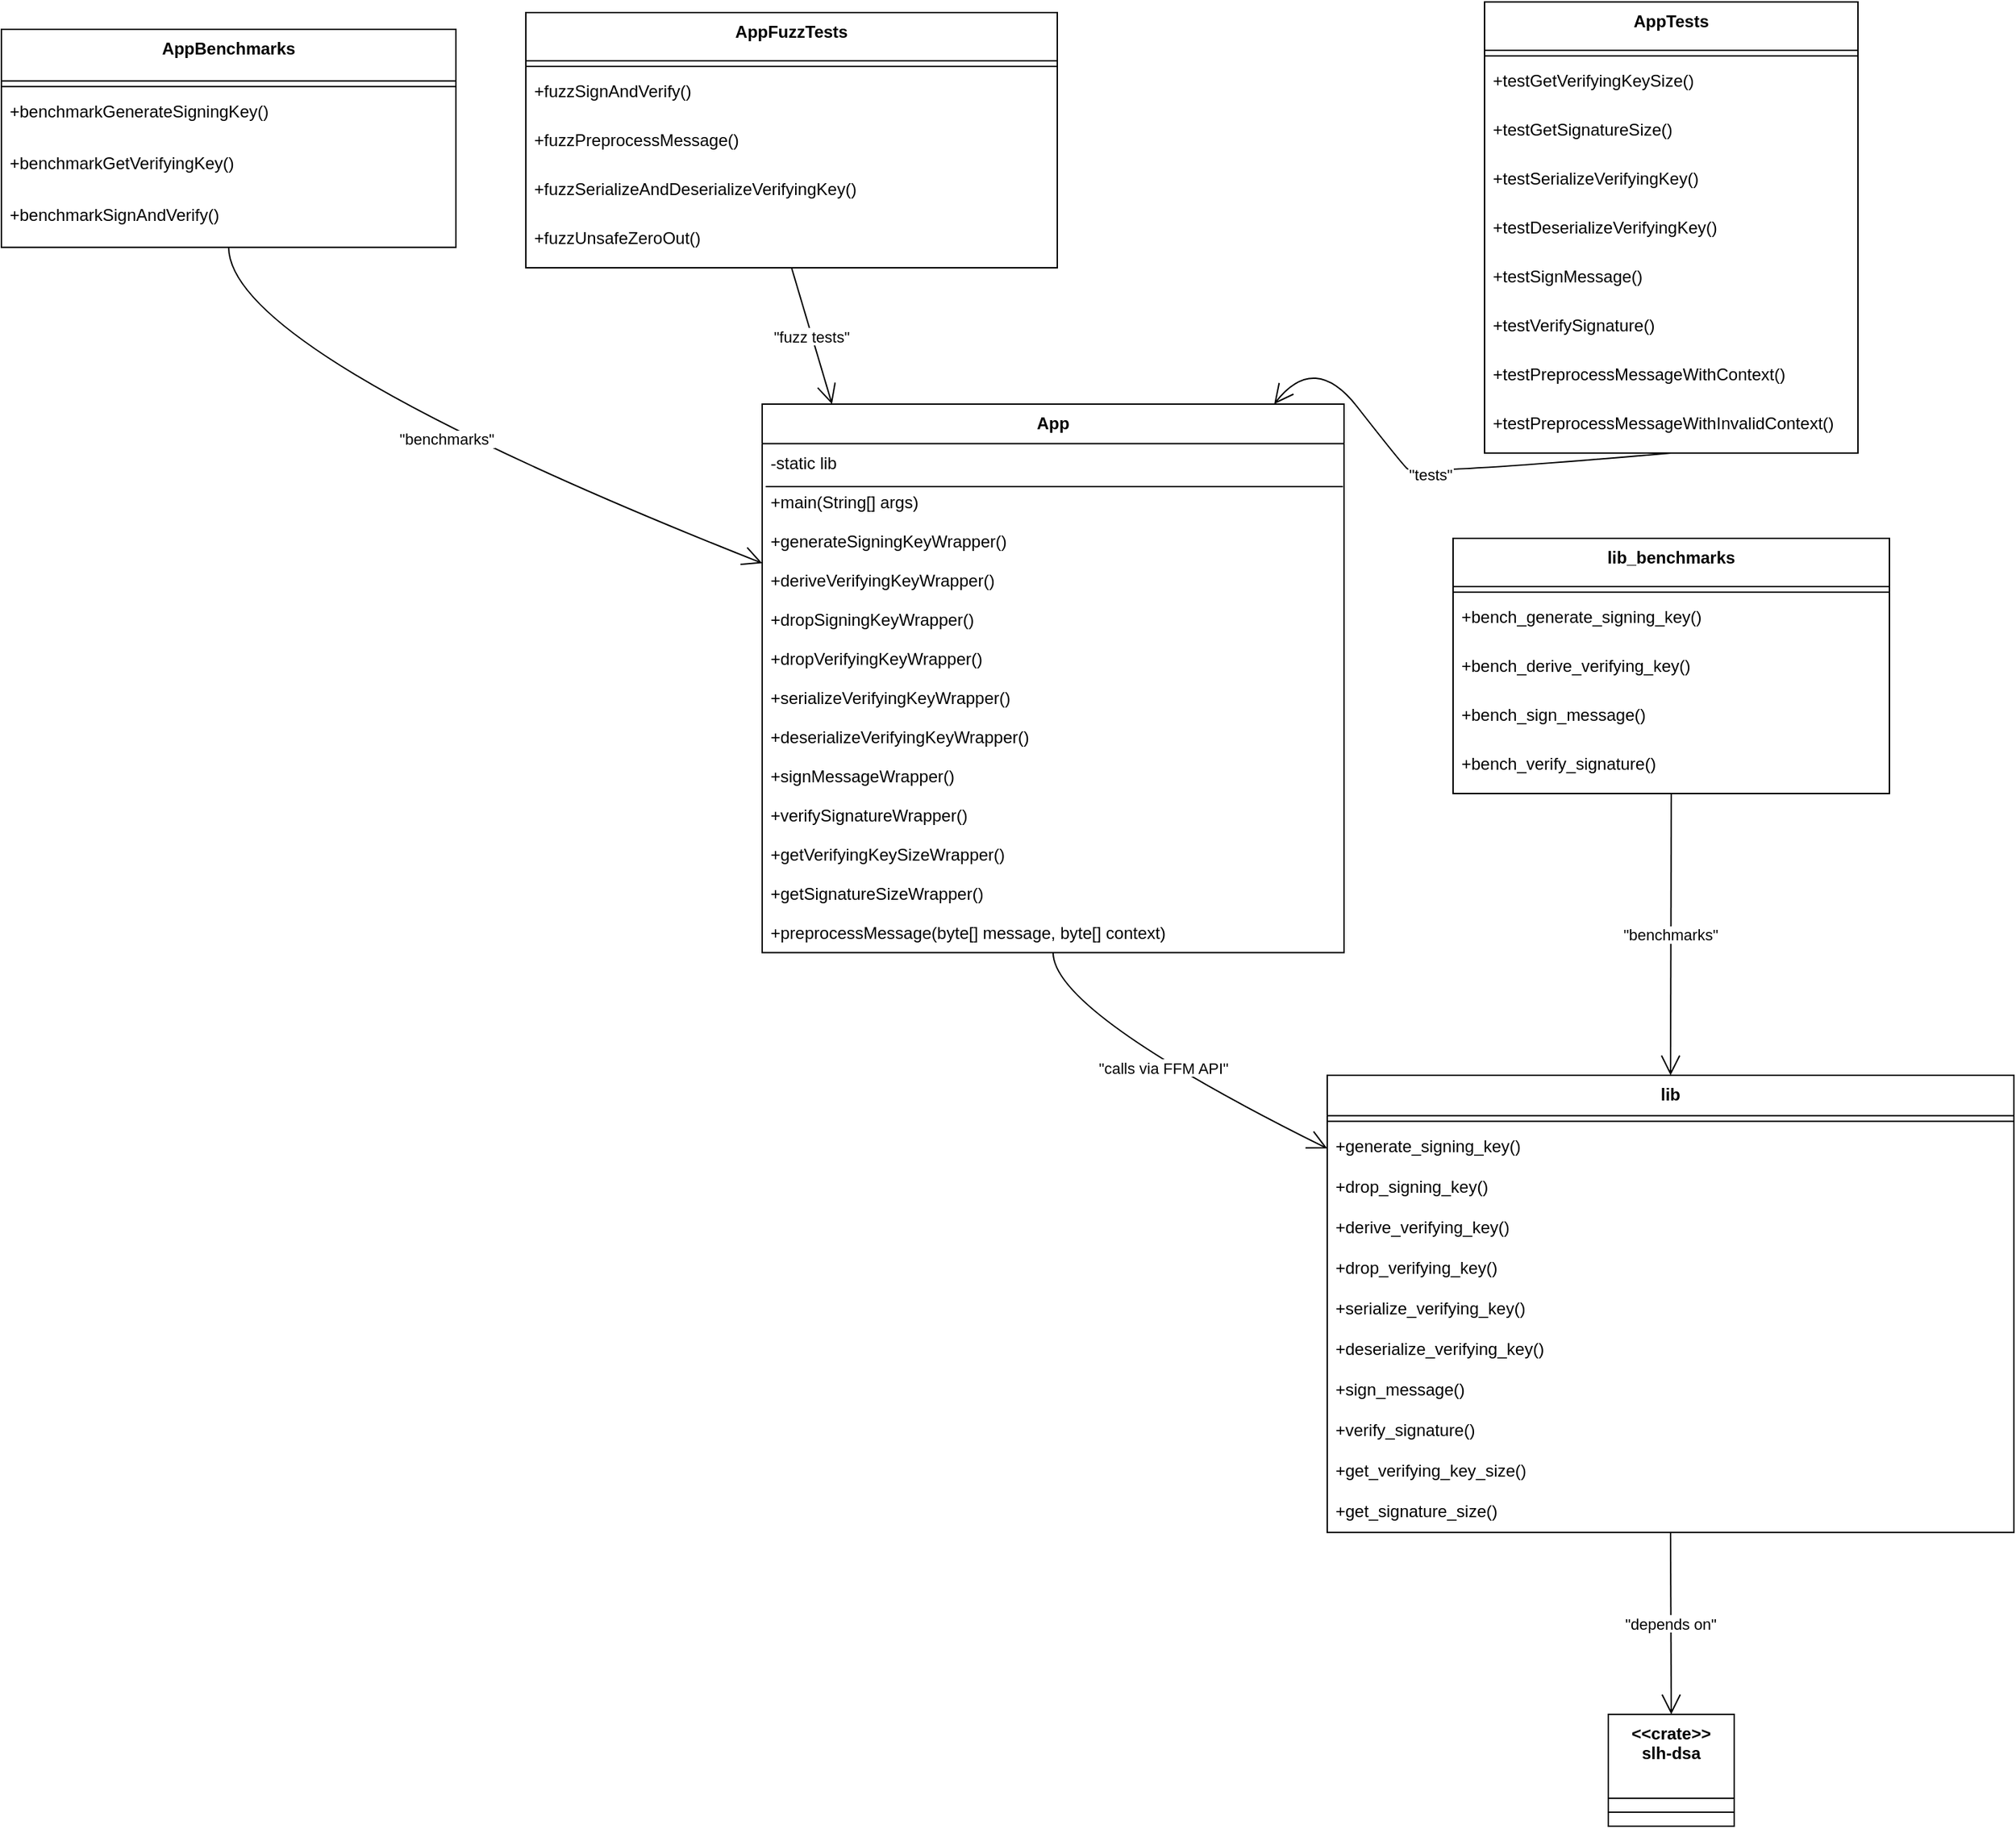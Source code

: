 <mxfile version="26.2.2">
  <diagram name="Page-1" id="TSsbA9AKXv83c0_6Ykkf">
    <mxGraphModel dx="1245" dy="459" grid="1" gridSize="10" guides="1" tooltips="1" connect="1" arrows="1" fold="1" page="1" pageScale="1" pageWidth="1100" pageHeight="850" math="0" shadow="0">
      <root>
        <mxCell id="0" />
        <mxCell id="1" parent="0" />
        <mxCell id="jfEUEwOTasCLLNu_lcaH-1" value="lib" style="swimlane;fontStyle=1;align=center;verticalAlign=top;childLayout=stackLayout;horizontal=1;startSize=28.923;horizontalStack=0;resizeParent=1;resizeParentMax=0;resizeLast=0;collapsible=0;marginBottom=0;" vertex="1" parent="1">
          <mxGeometry x="968" y="789" width="491" height="326.923" as="geometry" />
        </mxCell>
        <mxCell id="jfEUEwOTasCLLNu_lcaH-4" style="line;strokeWidth=1;fillColor=none;align=left;verticalAlign=middle;spacingTop=-1;spacingLeft=3;spacingRight=3;rotatable=0;labelPosition=right;points=[];portConstraint=eastwest;strokeColor=inherit;" vertex="1" parent="jfEUEwOTasCLLNu_lcaH-1">
          <mxGeometry y="28.923" width="491" height="8" as="geometry" />
        </mxCell>
        <mxCell id="jfEUEwOTasCLLNu_lcaH-5" value="+generate_signing_key()" style="text;strokeColor=none;fillColor=none;align=left;verticalAlign=top;spacingLeft=4;spacingRight=4;overflow=hidden;rotatable=0;points=[[0,0.5],[1,0.5]];portConstraint=eastwest;" vertex="1" parent="jfEUEwOTasCLLNu_lcaH-1">
          <mxGeometry y="36.923" width="491" height="29" as="geometry" />
        </mxCell>
        <mxCell id="jfEUEwOTasCLLNu_lcaH-6" value="+drop_signing_key()" style="text;strokeColor=none;fillColor=none;align=left;verticalAlign=top;spacingLeft=4;spacingRight=4;overflow=hidden;rotatable=0;points=[[0,0.5],[1,0.5]];portConstraint=eastwest;" vertex="1" parent="jfEUEwOTasCLLNu_lcaH-1">
          <mxGeometry y="65.923" width="491" height="29" as="geometry" />
        </mxCell>
        <mxCell id="jfEUEwOTasCLLNu_lcaH-7" value="+derive_verifying_key()" style="text;strokeColor=none;fillColor=none;align=left;verticalAlign=top;spacingLeft=4;spacingRight=4;overflow=hidden;rotatable=0;points=[[0,0.5],[1,0.5]];portConstraint=eastwest;" vertex="1" parent="jfEUEwOTasCLLNu_lcaH-1">
          <mxGeometry y="94.923" width="491" height="29" as="geometry" />
        </mxCell>
        <mxCell id="jfEUEwOTasCLLNu_lcaH-8" value="+drop_verifying_key()" style="text;strokeColor=none;fillColor=none;align=left;verticalAlign=top;spacingLeft=4;spacingRight=4;overflow=hidden;rotatable=0;points=[[0,0.5],[1,0.5]];portConstraint=eastwest;" vertex="1" parent="jfEUEwOTasCLLNu_lcaH-1">
          <mxGeometry y="123.923" width="491" height="29" as="geometry" />
        </mxCell>
        <mxCell id="jfEUEwOTasCLLNu_lcaH-9" value="+serialize_verifying_key()" style="text;strokeColor=none;fillColor=none;align=left;verticalAlign=top;spacingLeft=4;spacingRight=4;overflow=hidden;rotatable=0;points=[[0,0.5],[1,0.5]];portConstraint=eastwest;" vertex="1" parent="jfEUEwOTasCLLNu_lcaH-1">
          <mxGeometry y="152.923" width="491" height="29" as="geometry" />
        </mxCell>
        <mxCell id="jfEUEwOTasCLLNu_lcaH-10" value="+deserialize_verifying_key()" style="text;strokeColor=none;fillColor=none;align=left;verticalAlign=top;spacingLeft=4;spacingRight=4;overflow=hidden;rotatable=0;points=[[0,0.5],[1,0.5]];portConstraint=eastwest;" vertex="1" parent="jfEUEwOTasCLLNu_lcaH-1">
          <mxGeometry y="181.923" width="491" height="29" as="geometry" />
        </mxCell>
        <mxCell id="jfEUEwOTasCLLNu_lcaH-11" value="+sign_message()" style="text;strokeColor=none;fillColor=none;align=left;verticalAlign=top;spacingLeft=4;spacingRight=4;overflow=hidden;rotatable=0;points=[[0,0.5],[1,0.5]];portConstraint=eastwest;" vertex="1" parent="jfEUEwOTasCLLNu_lcaH-1">
          <mxGeometry y="210.923" width="491" height="29" as="geometry" />
        </mxCell>
        <mxCell id="jfEUEwOTasCLLNu_lcaH-12" value="+verify_signature()" style="text;strokeColor=none;fillColor=none;align=left;verticalAlign=top;spacingLeft=4;spacingRight=4;overflow=hidden;rotatable=0;points=[[0,0.5],[1,0.5]];portConstraint=eastwest;" vertex="1" parent="jfEUEwOTasCLLNu_lcaH-1">
          <mxGeometry y="239.923" width="491" height="29" as="geometry" />
        </mxCell>
        <mxCell id="jfEUEwOTasCLLNu_lcaH-13" value="+get_verifying_key_size()" style="text;strokeColor=none;fillColor=none;align=left;verticalAlign=top;spacingLeft=4;spacingRight=4;overflow=hidden;rotatable=0;points=[[0,0.5],[1,0.5]];portConstraint=eastwest;" vertex="1" parent="jfEUEwOTasCLLNu_lcaH-1">
          <mxGeometry y="268.923" width="491" height="29" as="geometry" />
        </mxCell>
        <mxCell id="jfEUEwOTasCLLNu_lcaH-14" value="+get_signature_size()" style="text;strokeColor=none;fillColor=none;align=left;verticalAlign=top;spacingLeft=4;spacingRight=4;overflow=hidden;rotatable=0;points=[[0,0.5],[1,0.5]];portConstraint=eastwest;" vertex="1" parent="jfEUEwOTasCLLNu_lcaH-1">
          <mxGeometry y="297.923" width="491" height="29" as="geometry" />
        </mxCell>
        <mxCell id="jfEUEwOTasCLLNu_lcaH-15" value="lib_benchmarks" style="swimlane;fontStyle=1;align=center;verticalAlign=top;childLayout=stackLayout;horizontal=1;startSize=34.545;horizontalStack=0;resizeParent=1;resizeParentMax=0;resizeLast=0;collapsible=0;marginBottom=0;" vertex="1" parent="1">
          <mxGeometry x="1058" y="405" width="312" height="182.545" as="geometry" />
        </mxCell>
        <mxCell id="jfEUEwOTasCLLNu_lcaH-16" style="line;strokeWidth=1;fillColor=none;align=left;verticalAlign=middle;spacingTop=-1;spacingLeft=3;spacingRight=3;rotatable=0;labelPosition=right;points=[];portConstraint=eastwest;strokeColor=inherit;" vertex="1" parent="jfEUEwOTasCLLNu_lcaH-15">
          <mxGeometry y="34.545" width="312" height="8" as="geometry" />
        </mxCell>
        <mxCell id="jfEUEwOTasCLLNu_lcaH-17" value="+bench_generate_signing_key()" style="text;strokeColor=none;fillColor=none;align=left;verticalAlign=top;spacingLeft=4;spacingRight=4;overflow=hidden;rotatable=0;points=[[0,0.5],[1,0.5]];portConstraint=eastwest;" vertex="1" parent="jfEUEwOTasCLLNu_lcaH-15">
          <mxGeometry y="42.545" width="312" height="35" as="geometry" />
        </mxCell>
        <mxCell id="jfEUEwOTasCLLNu_lcaH-18" value="+bench_derive_verifying_key()" style="text;strokeColor=none;fillColor=none;align=left;verticalAlign=top;spacingLeft=4;spacingRight=4;overflow=hidden;rotatable=0;points=[[0,0.5],[1,0.5]];portConstraint=eastwest;" vertex="1" parent="jfEUEwOTasCLLNu_lcaH-15">
          <mxGeometry y="77.545" width="312" height="35" as="geometry" />
        </mxCell>
        <mxCell id="jfEUEwOTasCLLNu_lcaH-19" value="+bench_sign_message()" style="text;strokeColor=none;fillColor=none;align=left;verticalAlign=top;spacingLeft=4;spacingRight=4;overflow=hidden;rotatable=0;points=[[0,0.5],[1,0.5]];portConstraint=eastwest;" vertex="1" parent="jfEUEwOTasCLLNu_lcaH-15">
          <mxGeometry y="112.545" width="312" height="35" as="geometry" />
        </mxCell>
        <mxCell id="jfEUEwOTasCLLNu_lcaH-20" value="+bench_verify_signature()" style="text;strokeColor=none;fillColor=none;align=left;verticalAlign=top;spacingLeft=4;spacingRight=4;overflow=hidden;rotatable=0;points=[[0,0.5],[1,0.5]];portConstraint=eastwest;" vertex="1" parent="jfEUEwOTasCLLNu_lcaH-15">
          <mxGeometry y="147.545" width="312" height="35" as="geometry" />
        </mxCell>
        <mxCell id="jfEUEwOTasCLLNu_lcaH-21" value="App" style="swimlane;fontStyle=1;align=center;verticalAlign=top;childLayout=stackLayout;horizontal=1;startSize=28.296;horizontalStack=0;resizeParent=1;resizeParentMax=0;resizeLast=0;collapsible=0;marginBottom=0;" vertex="1" parent="1">
          <mxGeometry x="564" y="309" width="416" height="392.296" as="geometry" />
        </mxCell>
        <mxCell id="jfEUEwOTasCLLNu_lcaH-68" value="-static lib" style="text;strokeColor=none;fillColor=none;align=left;verticalAlign=top;spacingLeft=4;spacingRight=4;overflow=hidden;rotatable=0;points=[[0,0.5],[1,0.5]];portConstraint=eastwest;" vertex="1" parent="jfEUEwOTasCLLNu_lcaH-21">
          <mxGeometry y="28.296" width="416" height="28" as="geometry" />
        </mxCell>
        <mxCell id="jfEUEwOTasCLLNu_lcaH-23" value="+main(String[] args)" style="text;strokeColor=none;fillColor=none;align=left;verticalAlign=top;spacingLeft=4;spacingRight=4;overflow=hidden;rotatable=0;points=[[0,0.5],[1,0.5]];portConstraint=eastwest;" vertex="1" parent="jfEUEwOTasCLLNu_lcaH-21">
          <mxGeometry y="56.296" width="416" height="28" as="geometry" />
        </mxCell>
        <mxCell id="jfEUEwOTasCLLNu_lcaH-24" value="+generateSigningKeyWrapper()" style="text;strokeColor=none;fillColor=none;align=left;verticalAlign=top;spacingLeft=4;spacingRight=4;overflow=hidden;rotatable=0;points=[[0,0.5],[1,0.5]];portConstraint=eastwest;" vertex="1" parent="jfEUEwOTasCLLNu_lcaH-21">
          <mxGeometry y="84.296" width="416" height="28" as="geometry" />
        </mxCell>
        <mxCell id="jfEUEwOTasCLLNu_lcaH-25" value="+deriveVerifyingKeyWrapper()" style="text;strokeColor=none;fillColor=none;align=left;verticalAlign=top;spacingLeft=4;spacingRight=4;overflow=hidden;rotatable=0;points=[[0,0.5],[1,0.5]];portConstraint=eastwest;" vertex="1" parent="jfEUEwOTasCLLNu_lcaH-21">
          <mxGeometry y="112.296" width="416" height="28" as="geometry" />
        </mxCell>
        <mxCell id="jfEUEwOTasCLLNu_lcaH-26" value="+dropSigningKeyWrapper()" style="text;strokeColor=none;fillColor=none;align=left;verticalAlign=top;spacingLeft=4;spacingRight=4;overflow=hidden;rotatable=0;points=[[0,0.5],[1,0.5]];portConstraint=eastwest;" vertex="1" parent="jfEUEwOTasCLLNu_lcaH-21">
          <mxGeometry y="140.296" width="416" height="28" as="geometry" />
        </mxCell>
        <mxCell id="jfEUEwOTasCLLNu_lcaH-27" value="+dropVerifyingKeyWrapper()" style="text;strokeColor=none;fillColor=none;align=left;verticalAlign=top;spacingLeft=4;spacingRight=4;overflow=hidden;rotatable=0;points=[[0,0.5],[1,0.5]];portConstraint=eastwest;" vertex="1" parent="jfEUEwOTasCLLNu_lcaH-21">
          <mxGeometry y="168.296" width="416" height="28" as="geometry" />
        </mxCell>
        <mxCell id="jfEUEwOTasCLLNu_lcaH-28" value="+serializeVerifyingKeyWrapper()" style="text;strokeColor=none;fillColor=none;align=left;verticalAlign=top;spacingLeft=4;spacingRight=4;overflow=hidden;rotatable=0;points=[[0,0.5],[1,0.5]];portConstraint=eastwest;" vertex="1" parent="jfEUEwOTasCLLNu_lcaH-21">
          <mxGeometry y="196.296" width="416" height="28" as="geometry" />
        </mxCell>
        <mxCell id="jfEUEwOTasCLLNu_lcaH-29" value="+deserializeVerifyingKeyWrapper()" style="text;strokeColor=none;fillColor=none;align=left;verticalAlign=top;spacingLeft=4;spacingRight=4;overflow=hidden;rotatable=0;points=[[0,0.5],[1,0.5]];portConstraint=eastwest;" vertex="1" parent="jfEUEwOTasCLLNu_lcaH-21">
          <mxGeometry y="224.296" width="416" height="28" as="geometry" />
        </mxCell>
        <mxCell id="jfEUEwOTasCLLNu_lcaH-30" value="+signMessageWrapper()" style="text;strokeColor=none;fillColor=none;align=left;verticalAlign=top;spacingLeft=4;spacingRight=4;overflow=hidden;rotatable=0;points=[[0,0.5],[1,0.5]];portConstraint=eastwest;" vertex="1" parent="jfEUEwOTasCLLNu_lcaH-21">
          <mxGeometry y="252.296" width="416" height="28" as="geometry" />
        </mxCell>
        <mxCell id="jfEUEwOTasCLLNu_lcaH-31" value="+verifySignatureWrapper()" style="text;strokeColor=none;fillColor=none;align=left;verticalAlign=top;spacingLeft=4;spacingRight=4;overflow=hidden;rotatable=0;points=[[0,0.5],[1,0.5]];portConstraint=eastwest;" vertex="1" parent="jfEUEwOTasCLLNu_lcaH-21">
          <mxGeometry y="280.296" width="416" height="28" as="geometry" />
        </mxCell>
        <mxCell id="jfEUEwOTasCLLNu_lcaH-32" value="+getVerifyingKeySizeWrapper()" style="text;strokeColor=none;fillColor=none;align=left;verticalAlign=top;spacingLeft=4;spacingRight=4;overflow=hidden;rotatable=0;points=[[0,0.5],[1,0.5]];portConstraint=eastwest;" vertex="1" parent="jfEUEwOTasCLLNu_lcaH-21">
          <mxGeometry y="308.296" width="416" height="28" as="geometry" />
        </mxCell>
        <mxCell id="jfEUEwOTasCLLNu_lcaH-33" value="+getSignatureSizeWrapper()" style="text;strokeColor=none;fillColor=none;align=left;verticalAlign=top;spacingLeft=4;spacingRight=4;overflow=hidden;rotatable=0;points=[[0,0.5],[1,0.5]];portConstraint=eastwest;" vertex="1" parent="jfEUEwOTasCLLNu_lcaH-21">
          <mxGeometry y="336.296" width="416" height="28" as="geometry" />
        </mxCell>
        <mxCell id="jfEUEwOTasCLLNu_lcaH-34" value="+preprocessMessage(byte[] message, byte[] context)" style="text;strokeColor=none;fillColor=none;align=left;verticalAlign=top;spacingLeft=4;spacingRight=4;overflow=hidden;rotatable=0;points=[[0,0.5],[1,0.5]];portConstraint=eastwest;" vertex="1" parent="jfEUEwOTasCLLNu_lcaH-21">
          <mxGeometry y="364.296" width="416" height="28" as="geometry" />
        </mxCell>
        <mxCell id="jfEUEwOTasCLLNu_lcaH-69" value="" style="endArrow=none;html=1;rounded=0;exitX=0.006;exitY=0.097;exitDx=0;exitDy=0;exitPerimeter=0;entryX=0.998;entryY=0.097;entryDx=0;entryDy=0;entryPerimeter=0;" edge="1" parent="jfEUEwOTasCLLNu_lcaH-21" source="jfEUEwOTasCLLNu_lcaH-23" target="jfEUEwOTasCLLNu_lcaH-23">
          <mxGeometry width="50" height="50" relative="1" as="geometry">
            <mxPoint x="216" y="51" as="sourcePoint" />
            <mxPoint x="266" y="1" as="targetPoint" />
          </mxGeometry>
        </mxCell>
        <mxCell id="jfEUEwOTasCLLNu_lcaH-35" value="AppBenchmarks" style="swimlane;fontStyle=1;align=center;verticalAlign=top;childLayout=stackLayout;horizontal=1;startSize=36.889;horizontalStack=0;resizeParent=1;resizeParentMax=0;resizeLast=0;collapsible=0;marginBottom=0;" vertex="1" parent="1">
          <mxGeometry x="20" y="41" width="325" height="155.889" as="geometry" />
        </mxCell>
        <mxCell id="jfEUEwOTasCLLNu_lcaH-36" style="line;strokeWidth=1;fillColor=none;align=left;verticalAlign=middle;spacingTop=-1;spacingLeft=3;spacingRight=3;rotatable=0;labelPosition=right;points=[];portConstraint=eastwest;strokeColor=inherit;" vertex="1" parent="jfEUEwOTasCLLNu_lcaH-35">
          <mxGeometry y="36.889" width="325" height="8" as="geometry" />
        </mxCell>
        <mxCell id="jfEUEwOTasCLLNu_lcaH-37" value="+benchmarkGenerateSigningKey()" style="text;strokeColor=none;fillColor=none;align=left;verticalAlign=top;spacingLeft=4;spacingRight=4;overflow=hidden;rotatable=0;points=[[0,0.5],[1,0.5]];portConstraint=eastwest;" vertex="1" parent="jfEUEwOTasCLLNu_lcaH-35">
          <mxGeometry y="44.889" width="325" height="37" as="geometry" />
        </mxCell>
        <mxCell id="jfEUEwOTasCLLNu_lcaH-38" value="+benchmarkGetVerifyingKey()" style="text;strokeColor=none;fillColor=none;align=left;verticalAlign=top;spacingLeft=4;spacingRight=4;overflow=hidden;rotatable=0;points=[[0,0.5],[1,0.5]];portConstraint=eastwest;" vertex="1" parent="jfEUEwOTasCLLNu_lcaH-35">
          <mxGeometry y="81.889" width="325" height="37" as="geometry" />
        </mxCell>
        <mxCell id="jfEUEwOTasCLLNu_lcaH-39" value="+benchmarkSignAndVerify()" style="text;strokeColor=none;fillColor=none;align=left;verticalAlign=top;spacingLeft=4;spacingRight=4;overflow=hidden;rotatable=0;points=[[0,0.5],[1,0.5]];portConstraint=eastwest;" vertex="1" parent="jfEUEwOTasCLLNu_lcaH-35">
          <mxGeometry y="118.889" width="325" height="37" as="geometry" />
        </mxCell>
        <mxCell id="jfEUEwOTasCLLNu_lcaH-40" value="AppFuzzTests" style="swimlane;fontStyle=1;align=center;verticalAlign=top;childLayout=stackLayout;horizontal=1;startSize=34.545;horizontalStack=0;resizeParent=1;resizeParentMax=0;resizeLast=0;collapsible=0;marginBottom=0;" vertex="1" parent="1">
          <mxGeometry x="395" y="29" width="380" height="182.545" as="geometry" />
        </mxCell>
        <mxCell id="jfEUEwOTasCLLNu_lcaH-41" style="line;strokeWidth=1;fillColor=none;align=left;verticalAlign=middle;spacingTop=-1;spacingLeft=3;spacingRight=3;rotatable=0;labelPosition=right;points=[];portConstraint=eastwest;strokeColor=inherit;" vertex="1" parent="jfEUEwOTasCLLNu_lcaH-40">
          <mxGeometry y="34.545" width="380" height="8" as="geometry" />
        </mxCell>
        <mxCell id="jfEUEwOTasCLLNu_lcaH-42" value="+fuzzSignAndVerify()" style="text;strokeColor=none;fillColor=none;align=left;verticalAlign=top;spacingLeft=4;spacingRight=4;overflow=hidden;rotatable=0;points=[[0,0.5],[1,0.5]];portConstraint=eastwest;" vertex="1" parent="jfEUEwOTasCLLNu_lcaH-40">
          <mxGeometry y="42.545" width="380" height="35" as="geometry" />
        </mxCell>
        <mxCell id="jfEUEwOTasCLLNu_lcaH-43" value="+fuzzPreprocessMessage()" style="text;strokeColor=none;fillColor=none;align=left;verticalAlign=top;spacingLeft=4;spacingRight=4;overflow=hidden;rotatable=0;points=[[0,0.5],[1,0.5]];portConstraint=eastwest;" vertex="1" parent="jfEUEwOTasCLLNu_lcaH-40">
          <mxGeometry y="77.545" width="380" height="35" as="geometry" />
        </mxCell>
        <mxCell id="jfEUEwOTasCLLNu_lcaH-44" value="+fuzzSerializeAndDeserializeVerifyingKey()" style="text;strokeColor=none;fillColor=none;align=left;verticalAlign=top;spacingLeft=4;spacingRight=4;overflow=hidden;rotatable=0;points=[[0,0.5],[1,0.5]];portConstraint=eastwest;" vertex="1" parent="jfEUEwOTasCLLNu_lcaH-40">
          <mxGeometry y="112.545" width="380" height="35" as="geometry" />
        </mxCell>
        <mxCell id="jfEUEwOTasCLLNu_lcaH-45" value="+fuzzUnsafeZeroOut()" style="text;strokeColor=none;fillColor=none;align=left;verticalAlign=top;spacingLeft=4;spacingRight=4;overflow=hidden;rotatable=0;points=[[0,0.5],[1,0.5]];portConstraint=eastwest;" vertex="1" parent="jfEUEwOTasCLLNu_lcaH-40">
          <mxGeometry y="147.545" width="380" height="35" as="geometry" />
        </mxCell>
        <mxCell id="jfEUEwOTasCLLNu_lcaH-46" value="AppTests" style="swimlane;fontStyle=1;align=center;verticalAlign=top;childLayout=stackLayout;horizontal=1;startSize=34.667;horizontalStack=0;resizeParent=1;resizeParentMax=0;resizeLast=0;collapsible=0;marginBottom=0;" vertex="1" parent="1">
          <mxGeometry x="1080.5" y="21.33" width="267" height="322.667" as="geometry" />
        </mxCell>
        <mxCell id="jfEUEwOTasCLLNu_lcaH-48" style="line;strokeWidth=1;fillColor=none;align=left;verticalAlign=middle;spacingTop=-1;spacingLeft=3;spacingRight=3;rotatable=0;labelPosition=right;points=[];portConstraint=eastwest;strokeColor=inherit;" vertex="1" parent="jfEUEwOTasCLLNu_lcaH-46">
          <mxGeometry y="34.667" width="267" height="8" as="geometry" />
        </mxCell>
        <mxCell id="jfEUEwOTasCLLNu_lcaH-49" value="+testGetVerifyingKeySize()" style="text;strokeColor=none;fillColor=none;align=left;verticalAlign=top;spacingLeft=4;spacingRight=4;overflow=hidden;rotatable=0;points=[[0,0.5],[1,0.5]];portConstraint=eastwest;" vertex="1" parent="jfEUEwOTasCLLNu_lcaH-46">
          <mxGeometry y="42.667" width="267" height="35" as="geometry" />
        </mxCell>
        <mxCell id="jfEUEwOTasCLLNu_lcaH-50" value="+testGetSignatureSize()" style="text;strokeColor=none;fillColor=none;align=left;verticalAlign=top;spacingLeft=4;spacingRight=4;overflow=hidden;rotatable=0;points=[[0,0.5],[1,0.5]];portConstraint=eastwest;" vertex="1" parent="jfEUEwOTasCLLNu_lcaH-46">
          <mxGeometry y="77.667" width="267" height="35" as="geometry" />
        </mxCell>
        <mxCell id="jfEUEwOTasCLLNu_lcaH-51" value="+testSerializeVerifyingKey()" style="text;strokeColor=none;fillColor=none;align=left;verticalAlign=top;spacingLeft=4;spacingRight=4;overflow=hidden;rotatable=0;points=[[0,0.5],[1,0.5]];portConstraint=eastwest;" vertex="1" parent="jfEUEwOTasCLLNu_lcaH-46">
          <mxGeometry y="112.667" width="267" height="35" as="geometry" />
        </mxCell>
        <mxCell id="jfEUEwOTasCLLNu_lcaH-70" value="+testDeserializeVerifyingKey()" style="text;strokeColor=none;fillColor=none;align=left;verticalAlign=top;spacingLeft=4;spacingRight=4;overflow=hidden;rotatable=0;points=[[0,0.5],[1,0.5]];portConstraint=eastwest;" vertex="1" parent="jfEUEwOTasCLLNu_lcaH-46">
          <mxGeometry y="147.667" width="267" height="35" as="geometry" />
        </mxCell>
        <mxCell id="jfEUEwOTasCLLNu_lcaH-71" value="+testSignMessage()" style="text;strokeColor=none;fillColor=none;align=left;verticalAlign=top;spacingLeft=4;spacingRight=4;overflow=hidden;rotatable=0;points=[[0,0.5],[1,0.5]];portConstraint=eastwest;" vertex="1" parent="jfEUEwOTasCLLNu_lcaH-46">
          <mxGeometry y="182.667" width="267" height="35" as="geometry" />
        </mxCell>
        <mxCell id="jfEUEwOTasCLLNu_lcaH-72" value="+testVerifySignature()" style="text;strokeColor=none;fillColor=none;align=left;verticalAlign=top;spacingLeft=4;spacingRight=4;overflow=hidden;rotatable=0;points=[[0,0.5],[1,0.5]];portConstraint=eastwest;" vertex="1" parent="jfEUEwOTasCLLNu_lcaH-46">
          <mxGeometry y="217.667" width="267" height="35" as="geometry" />
        </mxCell>
        <mxCell id="jfEUEwOTasCLLNu_lcaH-52" value="+testPreprocessMessageWithContext()" style="text;strokeColor=none;fillColor=none;align=left;verticalAlign=top;spacingLeft=4;spacingRight=4;overflow=hidden;rotatable=0;points=[[0,0.5],[1,0.5]];portConstraint=eastwest;" vertex="1" parent="jfEUEwOTasCLLNu_lcaH-46">
          <mxGeometry y="252.667" width="267" height="35" as="geometry" />
        </mxCell>
        <mxCell id="jfEUEwOTasCLLNu_lcaH-73" value="+testPreprocessMessageWithInvalidContext()" style="text;strokeColor=none;fillColor=none;align=left;verticalAlign=top;spacingLeft=4;spacingRight=4;overflow=hidden;rotatable=0;points=[[0,0.5],[1,0.5]];portConstraint=eastwest;" vertex="1" parent="jfEUEwOTasCLLNu_lcaH-46">
          <mxGeometry y="287.667" width="267" height="35" as="geometry" />
        </mxCell>
        <mxCell id="jfEUEwOTasCLLNu_lcaH-57" value="&lt;&lt;crate&gt;&gt;&#xa;slh-dsa" style="swimlane;fontStyle=1;align=center;verticalAlign=top;childLayout=stackLayout;horizontal=1;startSize=60;horizontalStack=0;resizeParent=1;resizeParentMax=0;resizeLast=0;collapsible=0;marginBottom=0;" vertex="1" parent="1">
          <mxGeometry x="1169" y="1246" width="90" height="80" as="geometry" />
        </mxCell>
        <mxCell id="jfEUEwOTasCLLNu_lcaH-58" style="line;strokeWidth=1;fillColor=none;align=left;verticalAlign=middle;spacingTop=-1;spacingLeft=3;spacingRight=3;rotatable=0;labelPosition=right;points=[];portConstraint=eastwest;strokeColor=inherit;" vertex="1" parent="jfEUEwOTasCLLNu_lcaH-57">
          <mxGeometry y="60" width="90" height="20" as="geometry" />
        </mxCell>
        <mxCell id="jfEUEwOTasCLLNu_lcaH-59" value="&quot;calls via FFM API&quot;" style="curved=1;startArrow=none;endArrow=open;endSize=12;exitX=0.5;exitY=1;entryX=0;entryY=0.16;rounded=0;" edge="1" parent="1" source="jfEUEwOTasCLLNu_lcaH-21" target="jfEUEwOTasCLLNu_lcaH-1">
          <mxGeometry relative="1" as="geometry">
            <Array as="points">
              <mxPoint x="772" y="744" />
            </Array>
          </mxGeometry>
        </mxCell>
        <mxCell id="jfEUEwOTasCLLNu_lcaH-60" value="&quot;benchmarks&quot;" style="curved=1;startArrow=none;endArrow=open;endSize=12;exitX=0.5;exitY=1;entryX=0;entryY=0.29;rounded=0;" edge="1" parent="1" source="jfEUEwOTasCLLNu_lcaH-35" target="jfEUEwOTasCLLNu_lcaH-21">
          <mxGeometry relative="1" as="geometry">
            <Array as="points">
              <mxPoint x="183" y="272" />
            </Array>
          </mxGeometry>
        </mxCell>
        <mxCell id="jfEUEwOTasCLLNu_lcaH-61" value="&quot;fuzz tests&quot;" style="curved=1;startArrow=none;endArrow=open;endSize=12;exitX=0.5;exitY=1;entryX=0.12;entryY=0;rounded=0;" edge="1" parent="1" source="jfEUEwOTasCLLNu_lcaH-40" target="jfEUEwOTasCLLNu_lcaH-21">
          <mxGeometry relative="1" as="geometry">
            <Array as="points" />
          </mxGeometry>
        </mxCell>
        <mxCell id="jfEUEwOTasCLLNu_lcaH-62" value="&quot;tests&quot;" style="curved=1;startArrow=none;endArrow=open;endSize=12;exitX=0.5;exitY=1;entryX=0.88;entryY=0;rounded=0;" edge="1" parent="1" source="jfEUEwOTasCLLNu_lcaH-46" target="jfEUEwOTasCLLNu_lcaH-21">
          <mxGeometry relative="1" as="geometry">
            <Array as="points">
              <mxPoint x="1030" y="360" />
              <mxPoint x="1020" y="350" />
              <mxPoint x="959" y="272" />
            </Array>
          </mxGeometry>
        </mxCell>
        <mxCell id="jfEUEwOTasCLLNu_lcaH-63" value="&quot;benchmarks&quot;" style="curved=1;startArrow=none;endArrow=open;endSize=12;exitX=0.5;exitY=1;entryX=0.5;entryY=0;rounded=0;" edge="1" parent="1" source="jfEUEwOTasCLLNu_lcaH-15" target="jfEUEwOTasCLLNu_lcaH-1">
          <mxGeometry relative="1" as="geometry">
            <Array as="points" />
          </mxGeometry>
        </mxCell>
        <mxCell id="jfEUEwOTasCLLNu_lcaH-64" value="&quot;depends on&quot;" style="curved=1;startArrow=none;endArrow=open;endSize=12;exitX=0.5;exitY=1;entryX=0.5;entryY=0;rounded=0;" edge="1" parent="1" source="jfEUEwOTasCLLNu_lcaH-1" target="jfEUEwOTasCLLNu_lcaH-57">
          <mxGeometry relative="1" as="geometry">
            <Array as="points" />
          </mxGeometry>
        </mxCell>
      </root>
    </mxGraphModel>
  </diagram>
</mxfile>